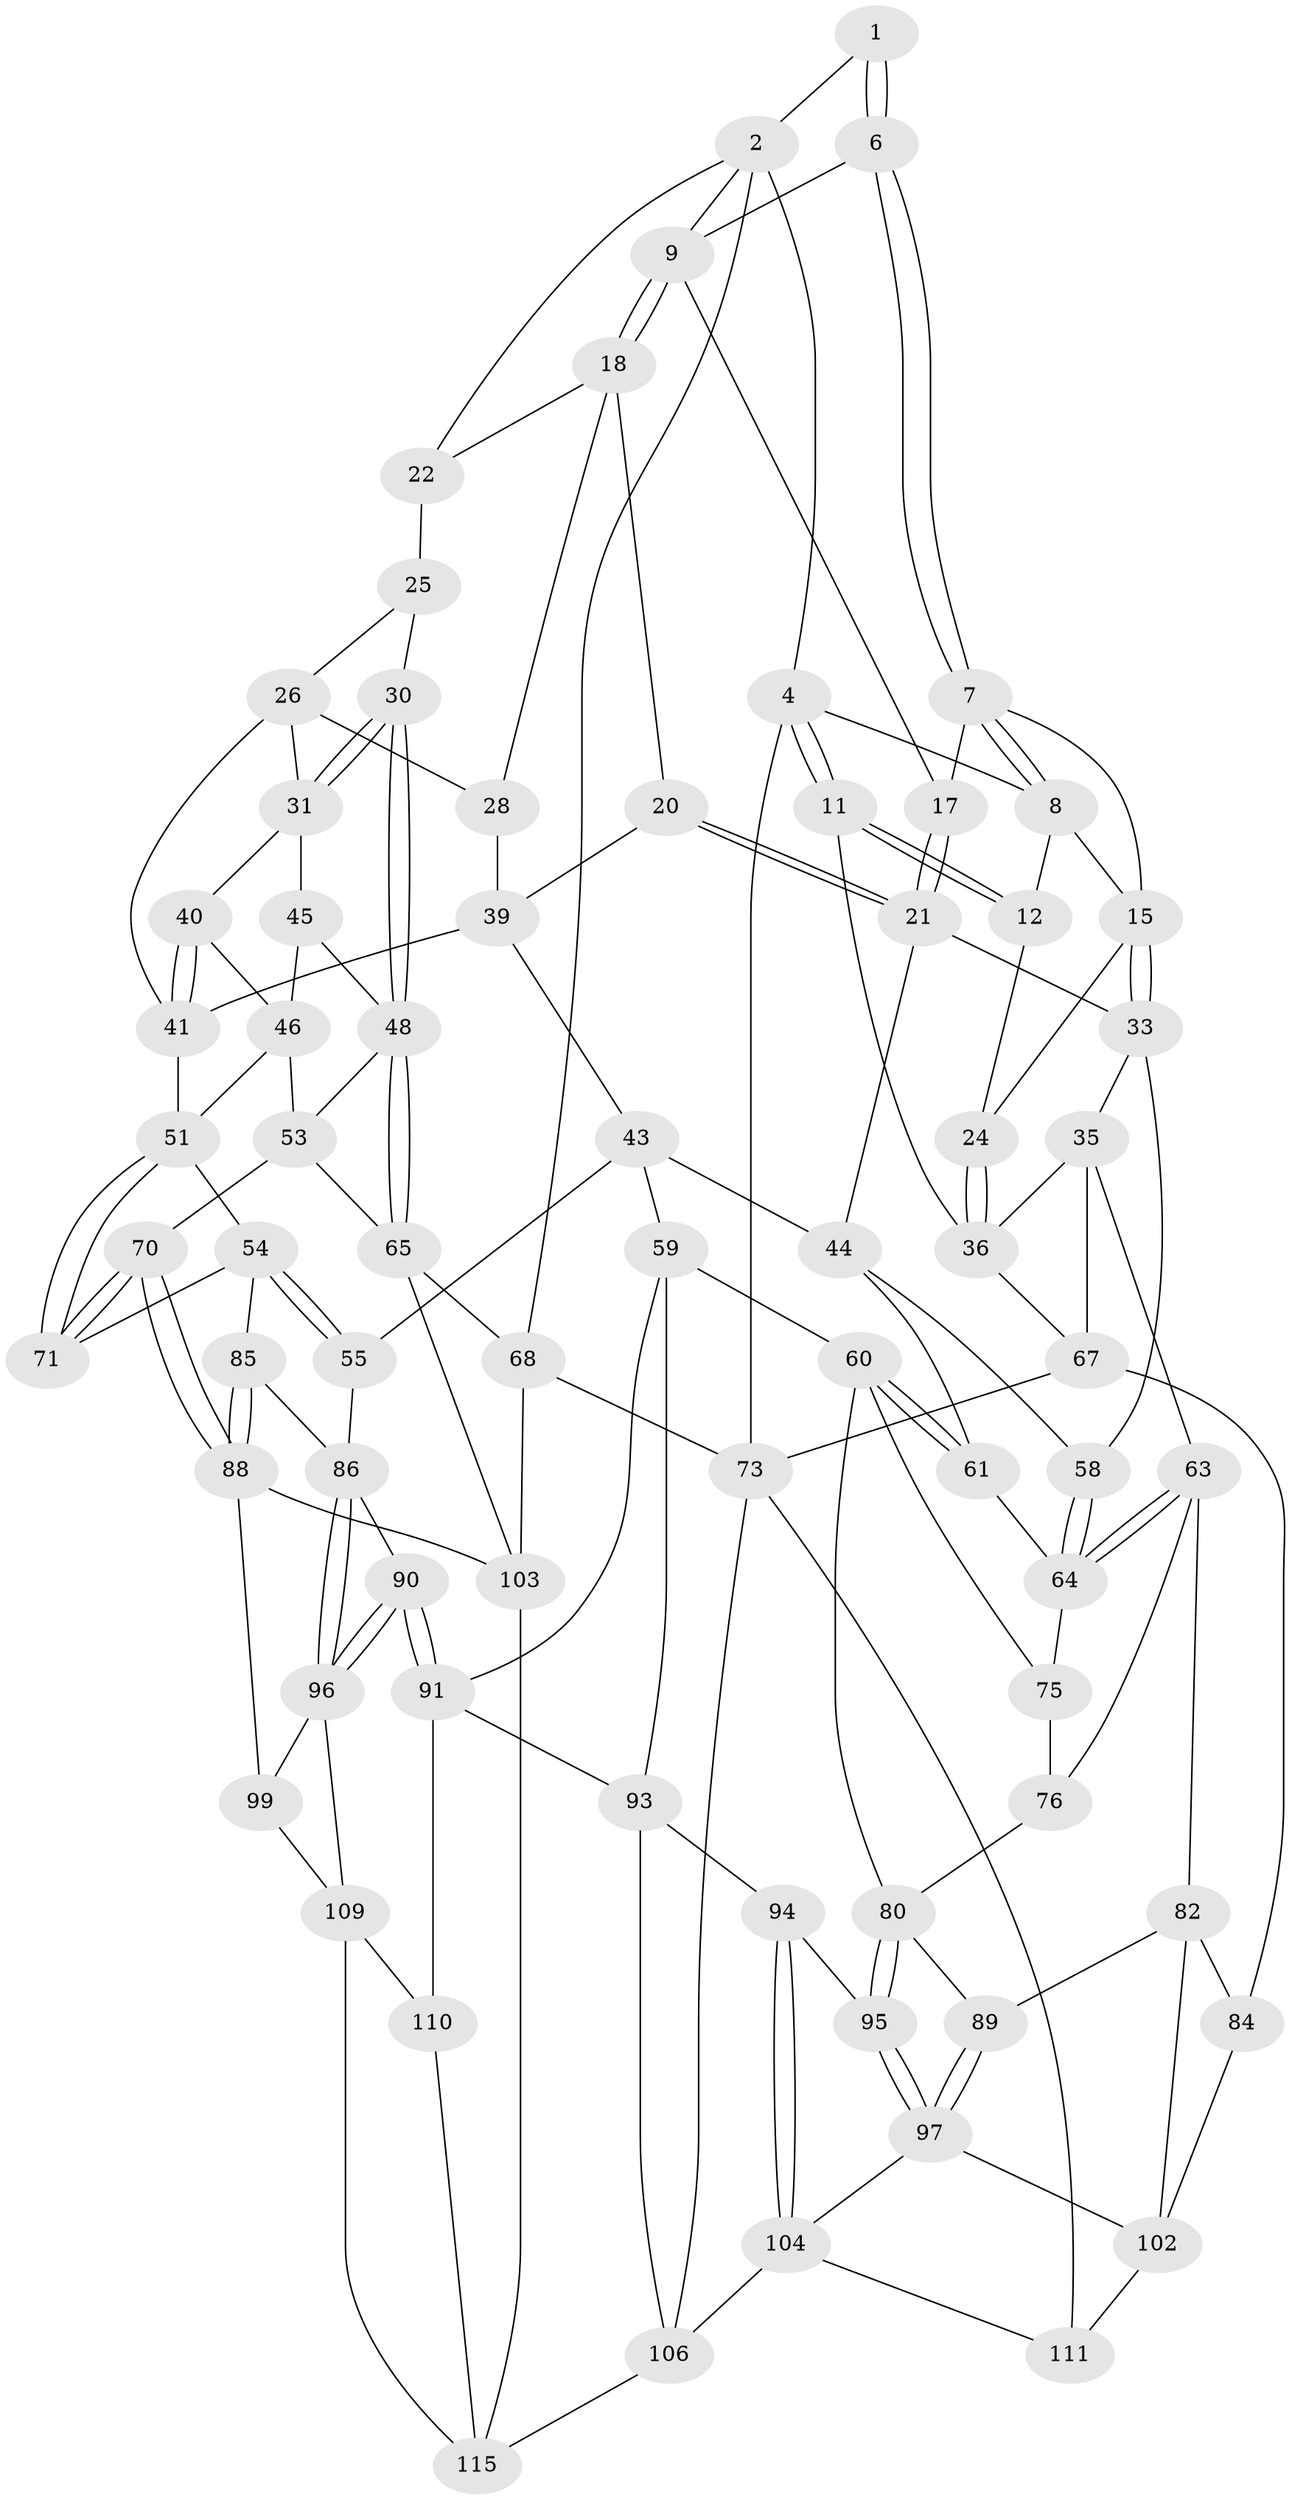 // Generated by graph-tools (version 1.1) at 2025/52/02/27/25 19:52:44]
// undirected, 73 vertices, 161 edges
graph export_dot {
graph [start="1"]
  node [color=gray90,style=filled];
  1 [pos="+0.3887009998633908+0"];
  2 [pos="+0.49811413828221546+0",super="+3"];
  4 [pos="+0+0",super="+5"];
  6 [pos="+0.27592648566080097+0.1656258136737132"];
  7 [pos="+0.269631339474771+0.17025247960746162",super="+14"];
  8 [pos="+0.1930769496226128+0.10429890816934635",super="+13"];
  9 [pos="+0.5233559436765078+0.024334838870467827",super="+10"];
  11 [pos="+0+0"];
  12 [pos="+0.04918569186806694+0.1433347030935333"];
  15 [pos="+0.19812485556861645+0.27193244897316887",super="+16"];
  17 [pos="+0.3548328744160121+0.26466502842105927"];
  18 [pos="+0.5343060269586977+0.04148604140657843",super="+19"];
  20 [pos="+0.4261158922680664+0.3007970291004777"];
  21 [pos="+0.3696179982116798+0.3031170917449207",super="+37"];
  22 [pos="+0.6699060652006427+0.08134676073501157",super="+23"];
  24 [pos="+0.11548858924254816+0.27887408907700284"];
  25 [pos="+0.8142926711509456+0.13663177775618837",super="+29"];
  26 [pos="+0.7353294277378434+0.2518388603909912",super="+27"];
  28 [pos="+0.6344249310753365+0.28470757006765013"];
  30 [pos="+1+0.00788892723012733"];
  31 [pos="+0.9681142044168952+0.27397060625288805",super="+32"];
  33 [pos="+0.2752547265715936+0.4083393467081473",super="+34"];
  35 [pos="+0.06111384023254757+0.42544543307182675",super="+62"];
  36 [pos="+0.1103709615972653+0.2863472258948202",super="+38"];
  39 [pos="+0.4579530975003034+0.3283618068639561",super="+42"];
  40 [pos="+0.811693871669987+0.3570393073005812"];
  41 [pos="+0.6631067881676762+0.3594855342200376",super="+47"];
  43 [pos="+0.44876040352164204+0.4589837203550901",super="+56"];
  44 [pos="+0.4127368580487998+0.45672834600585227",super="+57"];
  45 [pos="+0.902723056644601+0.4008094261100669"];
  46 [pos="+0.8511976254819696+0.41462354229132986",super="+50"];
  48 [pos="+1+0.316579896529992",super="+49"];
  51 [pos="+0.7534524821726404+0.5221479516001555",super="+52"];
  53 [pos="+0.914443140492793+0.49615284850851554",super="+66"];
  54 [pos="+0.6251018255234977+0.5862369851717186",super="+78"];
  55 [pos="+0.590994992333238+0.6096282621335191"];
  58 [pos="+0.267570490495095+0.464466030272971"];
  59 [pos="+0.4653276320028215+0.6591867419255789",super="+92"];
  60 [pos="+0.38814290411467034+0.6605199226832901",super="+79"];
  61 [pos="+0.3700231073645128+0.6375702566387429"];
  63 [pos="+0.10586965582585686+0.595535026369512",super="+77"];
  64 [pos="+0.21796324645588455+0.5723230709382917",super="+74"];
  65 [pos="+1+0.6873590689295661",super="+69"];
  67 [pos="+0+0.48605600011352973",super="+72"];
  68 [pos="+1+1"];
  70 [pos="+0.99523568146965+0.6715550106510779"];
  71 [pos="+0.8501410700047135+0.6239471979864124"];
  73 [pos="+0+1",super="+118"];
  75 [pos="+0.23794175580290083+0.6710119707765576"];
  76 [pos="+0.2335714946036868+0.6759381665969721"];
  80 [pos="+0.3444680807730769+0.7282443429939709",super="+81"];
  82 [pos="+0.11657761876104482+0.7225873214675048",super="+83"];
  84 [pos="+0+0.8465248722728359"];
  85 [pos="+0.7751042353440197+0.7736117634312447"];
  86 [pos="+0.7329407718002428+0.7683613126507312",super="+87"];
  88 [pos="+0.8037678184629149+0.8068093156677177",super="+98"];
  89 [pos="+0.16640058879889583+0.770209043885623"];
  90 [pos="+0.5986798642293649+0.8349979616356116"];
  91 [pos="+0.5861943202187703+0.841293710578591",super="+108"];
  93 [pos="+0.45369818266093265+0.8483073045423636",super="+105"];
  94 [pos="+0.34605088332340617+0.8053679085164748"];
  95 [pos="+0.3446796660399107+0.7413171717397644"];
  96 [pos="+0.6221748188787123+0.8446279264010155",super="+100"];
  97 [pos="+0.1783065054058257+0.8237491677627087",super="+101"];
  99 [pos="+0.7573541445446383+0.8790177286820033"];
  102 [pos="+0.16088864277097292+0.8932191450527138",super="+112"];
  103 [pos="+0.8652101009424767+0.8936487720815072",super="+114"];
  104 [pos="+0.31605713173333705+0.8446402237247372",super="+107"];
  106 [pos="+0.41508313579032186+1",super="+117"];
  109 [pos="+0.650626220337699+0.9305084793040183",super="+113"];
  110 [pos="+0.5939956265086259+0.97231234080782"];
  111 [pos="+0.19070949652041208+1"];
  115 [pos="+0.7367584971832893+1",super="+116"];
  1 -- 2;
  1 -- 6;
  1 -- 6;
  2 -- 9;
  2 -- 4;
  2 -- 22;
  2 -- 68;
  4 -- 11;
  4 -- 11;
  4 -- 73;
  4 -- 8;
  6 -- 7;
  6 -- 7;
  6 -- 9;
  7 -- 8;
  7 -- 8;
  7 -- 17;
  7 -- 15;
  8 -- 12;
  8 -- 15;
  9 -- 18;
  9 -- 18;
  9 -- 17;
  11 -- 12;
  11 -- 12;
  11 -- 36;
  12 -- 24;
  15 -- 33;
  15 -- 33;
  15 -- 24;
  17 -- 21;
  17 -- 21;
  18 -- 22;
  18 -- 20;
  18 -- 28;
  20 -- 21;
  20 -- 21;
  20 -- 39;
  21 -- 33;
  21 -- 44;
  22 -- 25 [weight=2];
  24 -- 36;
  24 -- 36;
  25 -- 26;
  25 -- 30;
  26 -- 41;
  26 -- 28;
  26 -- 31;
  28 -- 39;
  30 -- 31;
  30 -- 31;
  30 -- 48;
  30 -- 48;
  31 -- 45;
  31 -- 40;
  33 -- 58;
  33 -- 35;
  35 -- 36;
  35 -- 67;
  35 -- 63;
  36 -- 67;
  39 -- 43;
  39 -- 41;
  40 -- 41;
  40 -- 41;
  40 -- 46;
  41 -- 51;
  43 -- 44;
  43 -- 59;
  43 -- 55;
  44 -- 58;
  44 -- 61;
  45 -- 46;
  45 -- 48;
  46 -- 51;
  46 -- 53;
  48 -- 65;
  48 -- 65;
  48 -- 53;
  51 -- 71;
  51 -- 71;
  51 -- 54;
  53 -- 65;
  53 -- 70;
  54 -- 55;
  54 -- 55;
  54 -- 85;
  54 -- 71;
  55 -- 86;
  58 -- 64;
  58 -- 64;
  59 -- 60;
  59 -- 91;
  59 -- 93;
  60 -- 61;
  60 -- 61;
  60 -- 80;
  60 -- 75;
  61 -- 64;
  63 -- 64;
  63 -- 64;
  63 -- 82;
  63 -- 76;
  64 -- 75;
  65 -- 68;
  65 -- 103;
  67 -- 73;
  67 -- 84;
  68 -- 73;
  68 -- 103;
  70 -- 71;
  70 -- 71;
  70 -- 88;
  70 -- 88;
  73 -- 106;
  73 -- 111;
  75 -- 76;
  76 -- 80;
  80 -- 95;
  80 -- 95;
  80 -- 89;
  82 -- 89;
  82 -- 84;
  82 -- 102;
  84 -- 102;
  85 -- 86;
  85 -- 88;
  85 -- 88;
  86 -- 96;
  86 -- 96;
  86 -- 90;
  88 -- 99;
  88 -- 103;
  89 -- 97;
  89 -- 97;
  90 -- 91;
  90 -- 91;
  90 -- 96;
  90 -- 96;
  91 -- 110;
  91 -- 93;
  93 -- 94;
  93 -- 106;
  94 -- 95;
  94 -- 104;
  94 -- 104;
  95 -- 97;
  95 -- 97;
  96 -- 99;
  96 -- 109;
  97 -- 104;
  97 -- 102;
  99 -- 109;
  102 -- 111;
  103 -- 115;
  104 -- 106;
  104 -- 111;
  106 -- 115;
  109 -- 110;
  109 -- 115;
  110 -- 115;
}
